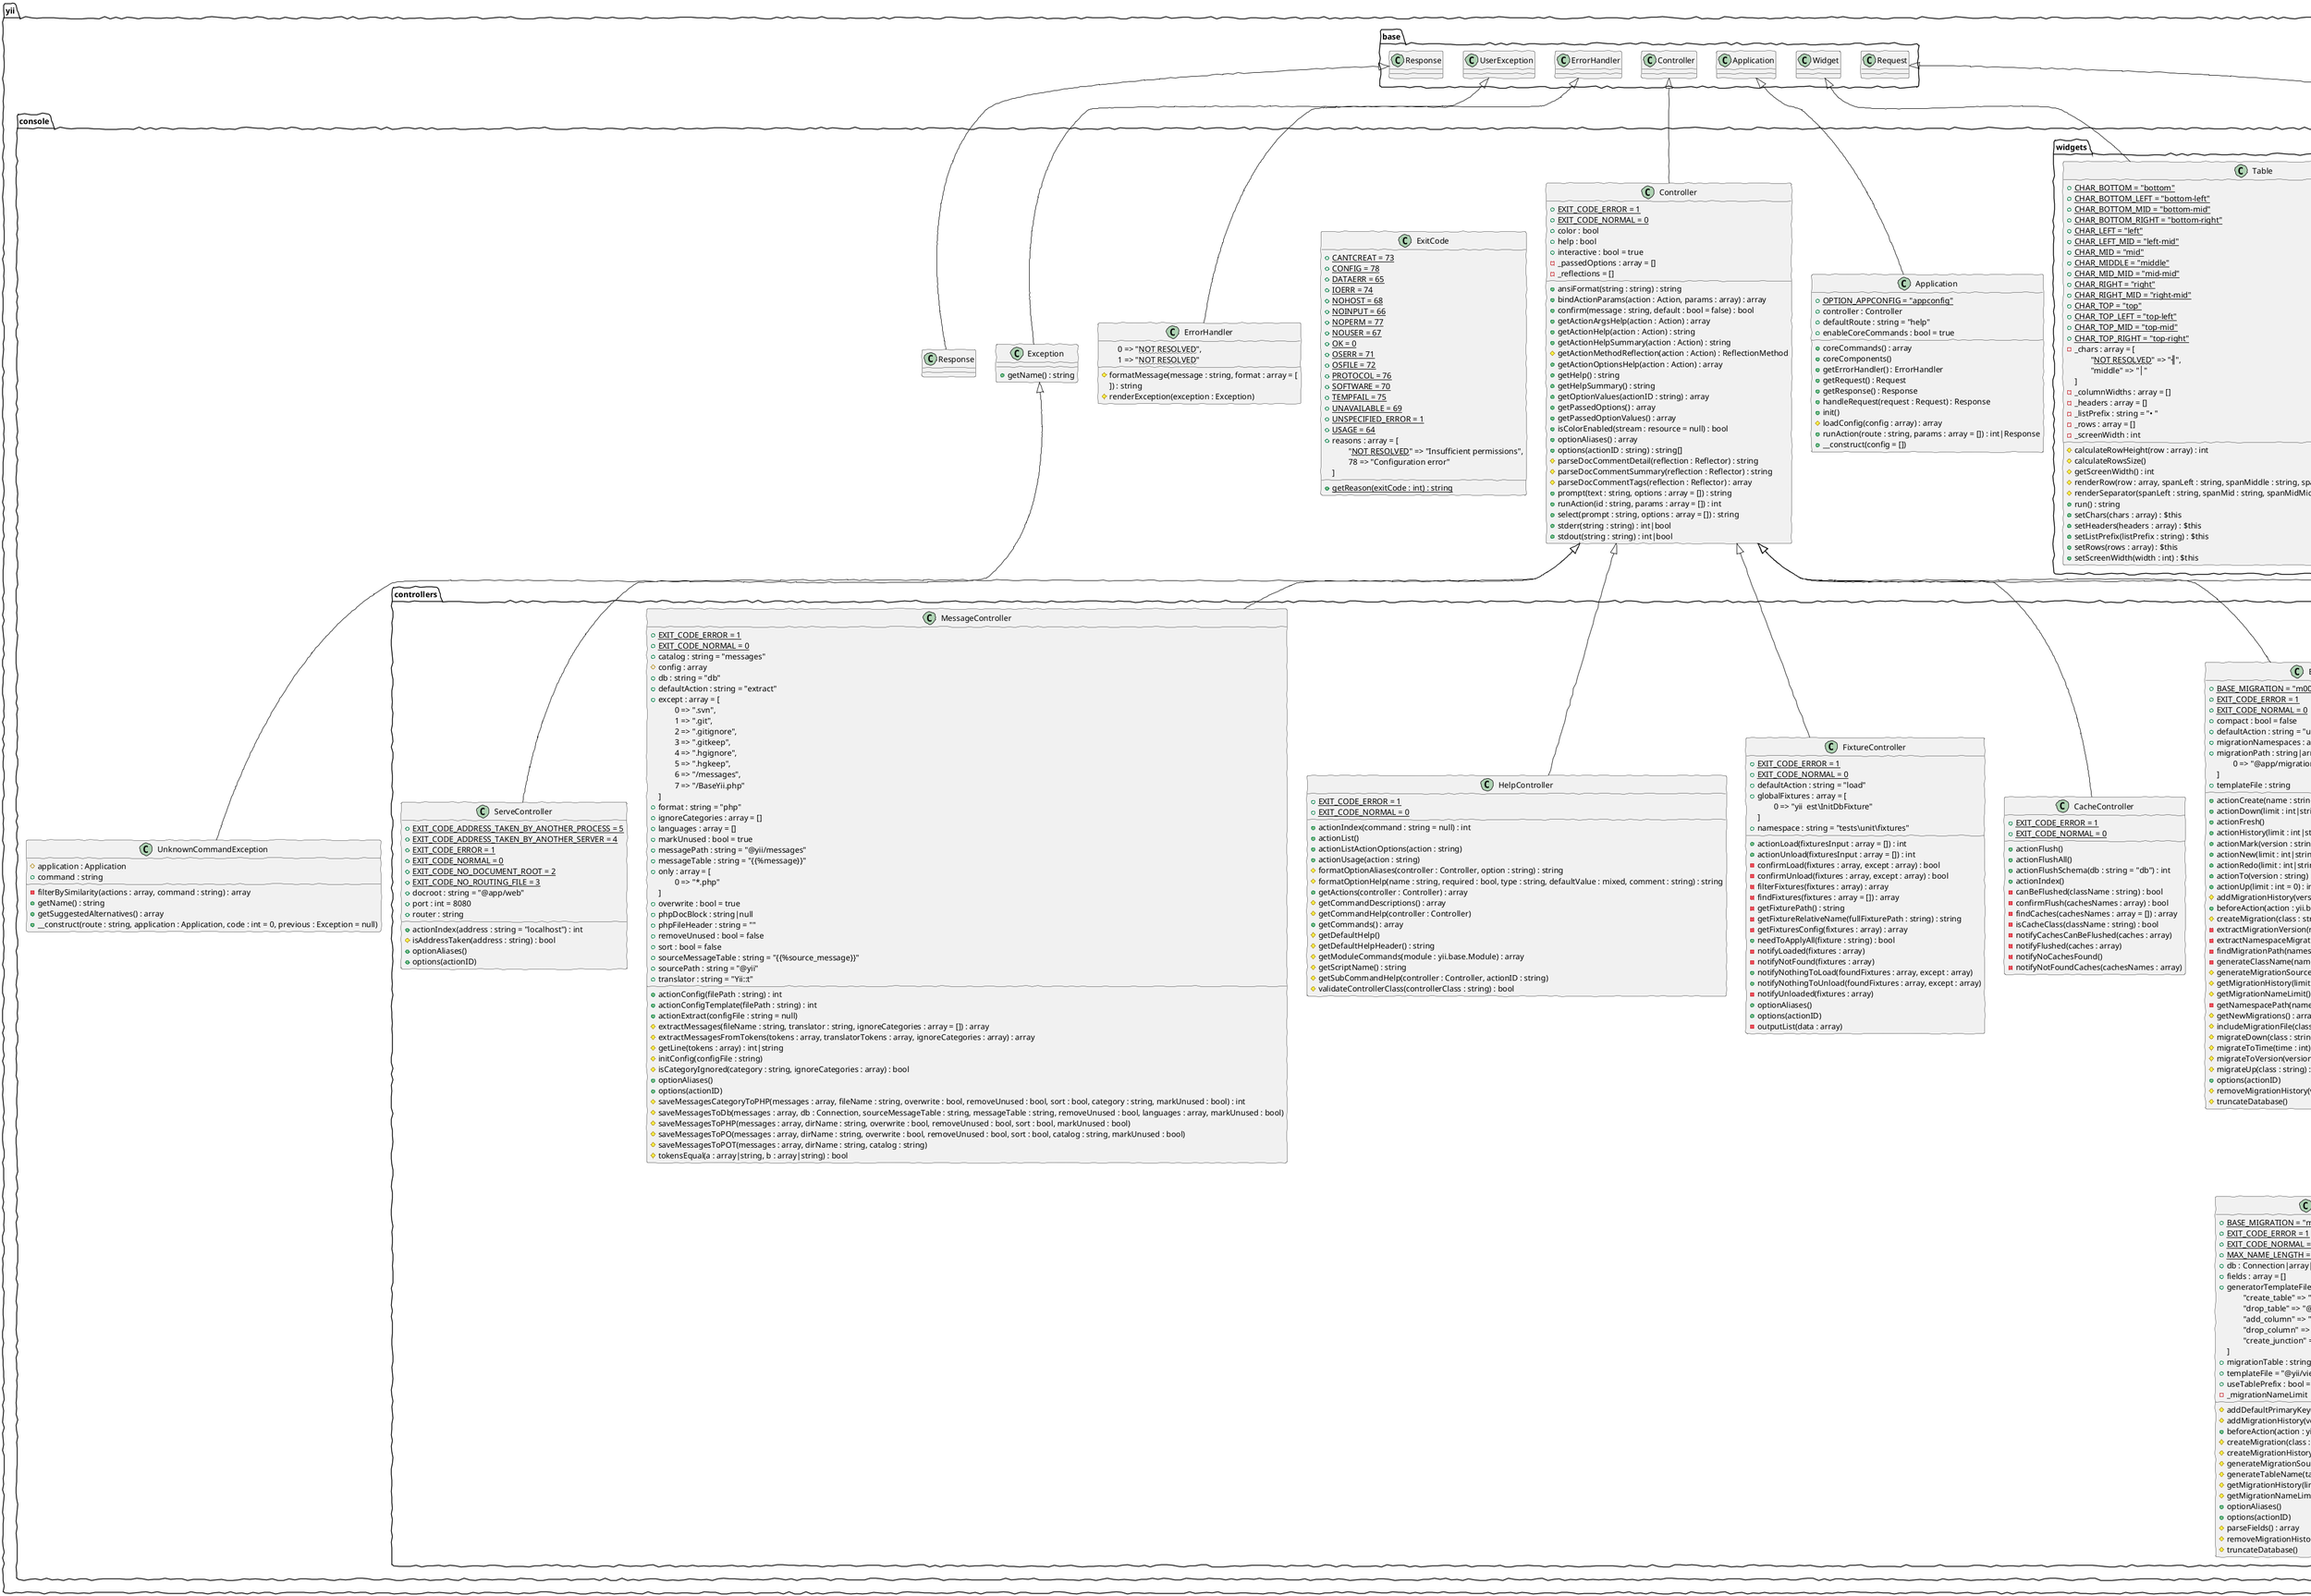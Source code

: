 @startuml
skinparam handwritten true
class yii.console.Application {
    +{static}OPTION_APPCONFIG = "appconfig"
    +controller : Controller
    +defaultRoute : string = "help"
    +enableCoreCommands : bool = true
    +coreCommands() : array
    +coreComponents()
    +getErrorHandler() : ErrorHandler
    +getRequest() : Request
    +getResponse() : Response
    +handleRequest(request : Request) : Response
    +init()
    #loadConfig(config : array) : array
    +runAction(route : string, params : array = []) : int|Response
    +__construct(config = [])
}
class yii.console.Application extends yii.base.Application
class yii.console.Controller {
    +{static}EXIT_CODE_ERROR = 1
    +{static}EXIT_CODE_NORMAL = 0
    +color : bool
    +help : bool
    +interactive : bool = true
    -_passedOptions : array = []
    -_reflections = []
    +ansiFormat(string : string) : string
    +bindActionParams(action : Action, params : array) : array
    +confirm(message : string, default : bool = false) : bool
    +getActionArgsHelp(action : Action) : array
    +getActionHelp(action : Action) : string
    +getActionHelpSummary(action : Action) : string
    #getActionMethodReflection(action : Action) : ReflectionMethod
    +getActionOptionsHelp(action : Action) : array
    +getHelp() : string
    +getHelpSummary() : string
    +getOptionValues(actionID : string) : array
    +getPassedOptions() : array
    +getPassedOptionValues() : array
    +isColorEnabled(stream : resource = null) : bool
    +optionAliases() : array
    +options(actionID : string) : string[]
    #parseDocCommentDetail(reflection : Reflector) : string
    #parseDocCommentSummary(reflection : Reflector) : string
    #parseDocCommentTags(reflection : Reflector) : array
    +prompt(text : string, options : array = []) : string
    +runAction(id : string, params : array = []) : int
    +select(prompt : string, options : array = []) : string
    +stderr(string : string) : int|bool
    +stdout(string : string) : int|bool
}
class yii.console.Controller extends yii.base.Controller
class yii.console.ErrorHandler {
    #formatMessage(message : string, format : array = [
        \t0 => "~~NOT RESOLVED~~",
        \t1 => "~~NOT RESOLVED~~"
    ]) : string
    #renderException(exception : Exception)
}
class yii.console.ErrorHandler extends yii.base.ErrorHandler
class yii.console.Exception {
    +getName() : string
}
class yii.console.Exception extends yii.base.UserException
class yii.console.ExitCode {
    +{static}CANTCREAT = 73
    +{static}CONFIG = 78
    +{static}DATAERR = 65
    +{static}IOERR = 74
    +{static}NOHOST = 68
    +{static}NOINPUT = 66
    +{static}NOPERM = 77
    +{static}NOUSER = 67
    +{static}OK = 0
    +{static}OSERR = 71
    +{static}OSFILE = 72
    +{static}PROTOCOL = 76
    +{static}SOFTWARE = 70
    +{static}TEMPFAIL = 75
    +{static}UNAVAILABLE = 69
    +{static}UNSPECIFIED_ERROR = 1
    +{static}USAGE = 64
    +reasons : array = [
        \t"~~NOT RESOLVED~~" => "Insufficient permissions",
        \t78 => "Configuration error"
    ]
    +{static}getReason(exitCode : int) : string
}
class yii.console.Markdown {
    #escapeCharacters : array = [
        \t0 => "\",
        \t1 => "`",
        \t2 => "*",
        \t3 => "_",
        \t4 => "~"
    ]
    #renderCode(block : array) : string
    #renderEmph(element : array) : string
    #renderInlineCode(element : array) : string
    #renderParagraph(block : string) : string
    #renderStrike(element : array) : string
    #renderStrong(element : array) : string
}
class yii.console.Markdown extends cebe.markdown.Parser
class yii.console.Request {
    -_params
    +getParams() : array
    +resolve() : array
    +setParams(params : array)
}
class yii.console.Request extends yii.base.Request
class yii.console.Response {
}
class yii.console.Response extends yii.base.Response
class yii.console.UnknownCommandException {
    #application : Application
    +command : string
    -filterBySimilarity(actions : array, command : string) : array
    +getName() : string
    +getSuggestedAlternatives() : array
    +__construct(route : string, application : Application, code : int = 0, previous : Exception = null)
}
class yii.console.UnknownCommandException extends yii.console.Exception
class yii.console.controllers.AssetController {
    +{static}EXIT_CODE_ERROR = 1
    +{static}EXIT_CODE_NORMAL = 0
    +bundles : array = []
    +cssCompressor : string|callable = "java -jar yuicompressor.jar --type css {from} -o {to}"
    +defaultAction : string = "compress"
    +deleteSource : bool = false
    +jsCompressor : string|callable = "java -jar compiler.jar --js {from} --js_output_file {to}"
    +targets : array = []
    -_assetManager : array|.yii.web.AssetManager = []
    +actionCompress(configFile : string, bundleFile : string)
    +actionTemplate(configFile : string) : int
    #adjustCssUrl(cssContent : string, inputFilePath : string, outputFilePath : string) : string
    #adjustDependency(targets : yii.web.AssetBundle[], bundles : yii.web.AssetBundle[]) : yii.web.AssetBundle[]
    #buildTarget(target : yii.web.AssetBundle, type : string, bundles : yii.web.AssetBundle[])
    +combineCssFiles(inputFiles : array, outputFile : string)
    +combineJsFiles(inputFiles : array, outputFile : string)
    -composeBundleConfig(bundle : AssetBundle) : array
    -composeCircularDependencyTrace(circularDependencyName : string, registered : array) : string
    #compressCssFiles(inputFiles : array, outputFile : string)
    #compressJsFiles(inputFiles : array, outputFile : string)
    -deletePublishedAssets(bundles : yii.web.AssetBundle[])
    -findRealPath(path : string) : string
    +getAssetManager() : yii.web.AssetManager
    -isBundleExternal(bundle : AssetBundle) : bool
    #loadBundles(bundles : string[]) : yii.web.AssetBundle[]
    #loadConfiguration(configFile : string)
    #loadDependency(bundle : yii.web.AssetBundle, result : array)
    #loadTargets(targets : array, bundles : yii.web.AssetBundle[]) : yii.web.AssetBundle[]
    #registerBundle(bundles : yii.web.AssetBundle[], name : string, registered : array)
    #saveTargets(targets : yii.web.AssetBundle[], bundleFile : string)
    +setAssetManager(assetManager : yii.web.AssetManager|array)
}
class yii.console.controllers.AssetController extends yii.console.Controller
abstract class yii.console.controllers.BaseMigrateController {
    +{static}BASE_MIGRATION = "m000000_000000_base"
    +{static}EXIT_CODE_ERROR = 1
    +{static}EXIT_CODE_NORMAL = 0
    +compact : bool = false
    +defaultAction : string = "up"
    +migrationNamespaces : array = []
    +migrationPath : string|array = [
        \t0 => "@app/migrations"
    ]
    +templateFile : string
    +actionCreate(name : string)
    +actionDown(limit : int|string = 1) : int
    +actionFresh()
    +actionHistory(limit : int|string = 10)
    +actionMark(version : string) : int
    +actionNew(limit : int|string = 10)
    +actionRedo(limit : int|string = 1) : int
    +actionTo(version : string)
    +actionUp(limit : int = 0) : int
    #addMigrationHistory(version : string)
    +beforeAction(action : yii.base.Action) : bool
    #createMigration(class : string) : yii.db.MigrationInterface
    -extractMigrationVersion(rawVersion : string) : string|false
    -extractNamespaceMigrationVersion(rawVersion : string) : string|false
    -findMigrationPath(namespace : string|null) : string
    -generateClassName(name : string) : array
    #generateMigrationSourceCode(params : array) : string
    #getMigrationHistory(limit : int) : array
    #getMigrationNameLimit() : int|null
    -getNamespacePath(namespace : string) : string
    #getNewMigrations() : array
    #includeMigrationFile(class : string)
    #migrateDown(class : string) : bool
    #migrateToTime(time : int)
    #migrateToVersion(version : string) : int
    #migrateUp(class : string) : bool
    +options(actionID)
    #removeMigrationHistory(version : string)
    #truncateDatabase()
}
class yii.console.controllers.BaseMigrateController extends yii.console.Controller
class yii.console.controllers.CacheController {
    +{static}EXIT_CODE_ERROR = 1
    +{static}EXIT_CODE_NORMAL = 0
    +actionFlush()
    +actionFlushAll()
    +actionFlushSchema(db : string = "db") : int
    +actionIndex()
    -canBeFlushed(className : string) : bool
    -confirmFlush(cachesNames : array) : bool
    -findCaches(cachesNames : array = []) : array
    -isCacheClass(className : string) : bool
    -notifyCachesCanBeFlushed(caches : array)
    -notifyFlushed(caches : array)
    -notifyNoCachesFound()
    -notifyNotFoundCaches(cachesNames : array)
}
class yii.console.controllers.CacheController extends yii.console.Controller
class yii.console.controllers.FixtureController {
    +{static}EXIT_CODE_ERROR = 1
    +{static}EXIT_CODE_NORMAL = 0
    +defaultAction : string = "load"
    +globalFixtures : array = [
        \t0 => "yii\test\InitDbFixture"
    ]
    +namespace : string = "tests\unit\fixtures"
    +actionLoad(fixturesInput : array = []) : int
    +actionUnload(fixturesInput : array = []) : int
    -confirmLoad(fixtures : array, except : array) : bool
    -confirmUnload(fixtures : array, except : array) : bool
    -filterFixtures(fixtures : array) : array
    -findFixtures(fixtures : array = []) : array
    -getFixturePath() : string
    -getFixtureRelativeName(fullFixturePath : string) : string
    -getFixturesConfig(fixtures : array) : array
    +needToApplyAll(fixture : string) : bool
    -notifyLoaded(fixtures : array)
    -notifyNotFound(fixtures : array)
    +notifyNothingToLoad(foundFixtures : array, except : array)
    +notifyNothingToUnload(foundFixtures : array, except : array)
    -notifyUnloaded(fixtures : array)
    +optionAliases()
    +options(actionID)
    -outputList(data : array)
}
class yii.console.controllers.FixtureController extends yii.console.Controller
class yii.console.controllers.HelpController {
    +{static}EXIT_CODE_ERROR = 1
    +{static}EXIT_CODE_NORMAL = 0
    +actionIndex(command : string = null) : int
    +actionList()
    +actionListActionOptions(action : string)
    +actionUsage(action : string)
    #formatOptionAliases(controller : Controller, option : string) : string
    #formatOptionHelp(name : string, required : bool, type : string, defaultValue : mixed, comment : string) : string
    +getActions(controller : Controller) : array
    #getCommandDescriptions() : array
    #getCommandHelp(controller : Controller)
    +getCommands() : array
    #getDefaultHelp()
    #getDefaultHelpHeader() : string
    #getModuleCommands(module : yii.base.Module) : array
    #getScriptName() : string
    #getSubCommandHelp(controller : Controller, actionID : string)
    #validateControllerClass(controllerClass : string) : bool
}
class yii.console.controllers.HelpController extends yii.console.Controller
class yii.console.controllers.MessageController {
    +{static}EXIT_CODE_ERROR = 1
    +{static}EXIT_CODE_NORMAL = 0
    +catalog : string = "messages"
    #config : array
    +db : string = "db"
    +defaultAction : string = "extract"
    +except : array = [
        \t0 => ".svn",
        \t1 => ".git",
        \t2 => ".gitignore",
        \t3 => ".gitkeep",
        \t4 => ".hgignore",
        \t5 => ".hgkeep",
        \t6 => "/messages",
        \t7 => "/BaseYii.php"
    ]
    +format : string = "php"
    +ignoreCategories : array = []
    +languages : array = []
    +markUnused : bool = true
    +messagePath : string = "@yii/messages"
    +messageTable : string = "{{%message}}"
    +only : array = [
        \t0 => "*.php"
    ]
    +overwrite : bool = true
    +phpDocBlock : string|null
    +phpFileHeader : string = ""
    +removeUnused : bool = false
    +sort : bool = false
    +sourceMessageTable : string = "{{%source_message}}"
    +sourcePath : string = "@yii"
    +translator : string = "Yii::t"
    +actionConfig(filePath : string) : int
    +actionConfigTemplate(filePath : string) : int
    +actionExtract(configFile : string = null)
    #extractMessages(fileName : string, translator : string, ignoreCategories : array = []) : array
    #extractMessagesFromTokens(tokens : array, translatorTokens : array, ignoreCategories : array) : array
    #getLine(tokens : array) : int|string
    #initConfig(configFile : string)
    #isCategoryIgnored(category : string, ignoreCategories : array) : bool
    +optionAliases()
    +options(actionID)
    #saveMessagesCategoryToPHP(messages : array, fileName : string, overwrite : bool, removeUnused : bool, sort : bool, category : string, markUnused : bool) : int
    #saveMessagesToDb(messages : array, db : Connection, sourceMessageTable : string, messageTable : string, removeUnused : bool, languages : array, markUnused : bool)
    #saveMessagesToPHP(messages : array, dirName : string, overwrite : bool, removeUnused : bool, sort : bool, markUnused : bool)
    #saveMessagesToPO(messages : array, dirName : string, overwrite : bool, removeUnused : bool, sort : bool, catalog : string, markUnused : bool)
    #saveMessagesToPOT(messages : array, dirName : string, catalog : string)
    #tokensEqual(a : array|string, b : array|string) : bool
}
class yii.console.controllers.MessageController extends yii.console.Controller
class yii.console.controllers.MigrateController {
    +{static}BASE_MIGRATION = "m000000_000000_base"
    +{static}EXIT_CODE_ERROR = 1
    +{static}EXIT_CODE_NORMAL = 0
    +{static}MAX_NAME_LENGTH = 180
    +db : Connection|array|string = "db"
    +fields : array = []
    +generatorTemplateFiles : array = [
        \t"create_table" => "@yii/views/createTableMigration.php",
        \t"drop_table" => "@yii/views/dropTableMigration.php",
        \t"add_column" => "@yii/views/addColumnMigration.php",
        \t"drop_column" => "@yii/views/dropColumnMigration.php",
        \t"create_junction" => "@yii/views/createTableMigration.php"
    ]
    +migrationTable : string = "{{%migration}}"
    +templateFile = "@yii/views/migration.php"
    +useTablePrefix : bool = false
    -_migrationNameLimit
    #addDefaultPrimaryKey(fields : array)
    #addMigrationHistory(version)
    +beforeAction(action : yii.base.Action) : bool
    #createMigration(class : string) : yii.db.Migration
    #createMigrationHistoryTable()
    #generateMigrationSourceCode(params)
    #generateTableName(tableName : string) : string
    #getMigrationHistory(limit)
    #getMigrationNameLimit()
    +optionAliases()
    +options(actionID)
    #parseFields() : array
    #removeMigrationHistory(version)
    #truncateDatabase()
}
class yii.console.controllers.MigrateController extends yii.console.controllers.BaseMigrateController
class yii.console.controllers.ServeController {
    +{static}EXIT_CODE_ADDRESS_TAKEN_BY_ANOTHER_PROCESS = 5
    +{static}EXIT_CODE_ADDRESS_TAKEN_BY_ANOTHER_SERVER = 4
    +{static}EXIT_CODE_ERROR = 1
    +{static}EXIT_CODE_NORMAL = 0
    +{static}EXIT_CODE_NO_DOCUMENT_ROOT = 2
    +{static}EXIT_CODE_NO_ROUTING_FILE = 3
    +docroot : string = "@app/web"
    +port : int = 8080
    +router : string
    +actionIndex(address : string = "localhost") : int
    #isAddressTaken(address : string) : bool
    +optionAliases()
    +options(actionID)
}
class yii.console.controllers.ServeController extends yii.console.Controller
class yii.console.widgets.Table {
    +{static}CHAR_BOTTOM = "bottom"
    +{static}CHAR_BOTTOM_LEFT = "bottom-left"
    +{static}CHAR_BOTTOM_MID = "bottom-mid"
    +{static}CHAR_BOTTOM_RIGHT = "bottom-right"
    +{static}CHAR_LEFT = "left"
    +{static}CHAR_LEFT_MID = "left-mid"
    +{static}CHAR_MID = "mid"
    +{static}CHAR_MIDDLE = "middle"
    +{static}CHAR_MID_MID = "mid-mid"
    +{static}CHAR_RIGHT = "right"
    +{static}CHAR_RIGHT_MID = "right-mid"
    +{static}CHAR_TOP = "top"
    +{static}CHAR_TOP_LEFT = "top-left"
    +{static}CHAR_TOP_MID = "top-mid"
    +{static}CHAR_TOP_RIGHT = "top-right"
    -_chars : array = [
        \t"~~NOT RESOLVED~~" => "╢",
        \t"middle" => "│"
    ]
    -_columnWidths : array = []
    -_headers : array = []
    -_listPrefix : string = "• "
    -_rows : array = []
    -_screenWidth : int
    #calculateRowHeight(row : array) : int
    #calculateRowsSize()
    #getScreenWidth() : int
    #renderRow(row : array, spanLeft : string, spanMiddle : string, spanRight : string) : string
    #renderSeparator(spanLeft : string, spanMid : string, spanMidMid : string, spanRight : string) : string
    +run() : string
    +setChars(chars : array) : $this
    +setHeaders(headers : array) : $this
    +setListPrefix(listPrefix : string) : $this
    +setRows(rows : array) : $this
    +setScreenWidth(width : int) : $this
}
class yii.console.widgets.Table extends yii.base.Widget
@enduml
